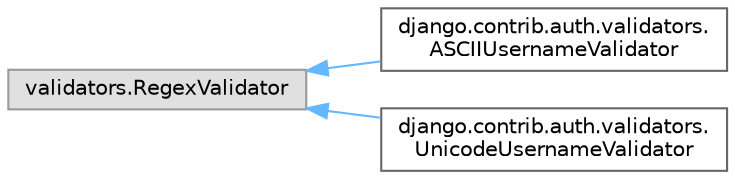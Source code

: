 digraph "Graphical Class Hierarchy"
{
 // LATEX_PDF_SIZE
  bgcolor="transparent";
  edge [fontname=Helvetica,fontsize=10,labelfontname=Helvetica,labelfontsize=10];
  node [fontname=Helvetica,fontsize=10,shape=box,height=0.2,width=0.4];
  rankdir="LR";
  Node0 [id="Node000000",label="validators.RegexValidator",height=0.2,width=0.4,color="grey60", fillcolor="#E0E0E0", style="filled",tooltip=" "];
  Node0 -> Node1 [id="edge4360_Node000000_Node000001",dir="back",color="steelblue1",style="solid",tooltip=" "];
  Node1 [id="Node000001",label="django.contrib.auth.validators.\lASCIIUsernameValidator",height=0.2,width=0.4,color="grey40", fillcolor="white", style="filled",URL="$classdjango_1_1contrib_1_1auth_1_1validators_1_1_a_s_c_i_i_username_validator.html",tooltip=" "];
  Node0 -> Node2 [id="edge4361_Node000000_Node000002",dir="back",color="steelblue1",style="solid",tooltip=" "];
  Node2 [id="Node000002",label="django.contrib.auth.validators.\lUnicodeUsernameValidator",height=0.2,width=0.4,color="grey40", fillcolor="white", style="filled",URL="$classdjango_1_1contrib_1_1auth_1_1validators_1_1_unicode_username_validator.html",tooltip=" "];
}
